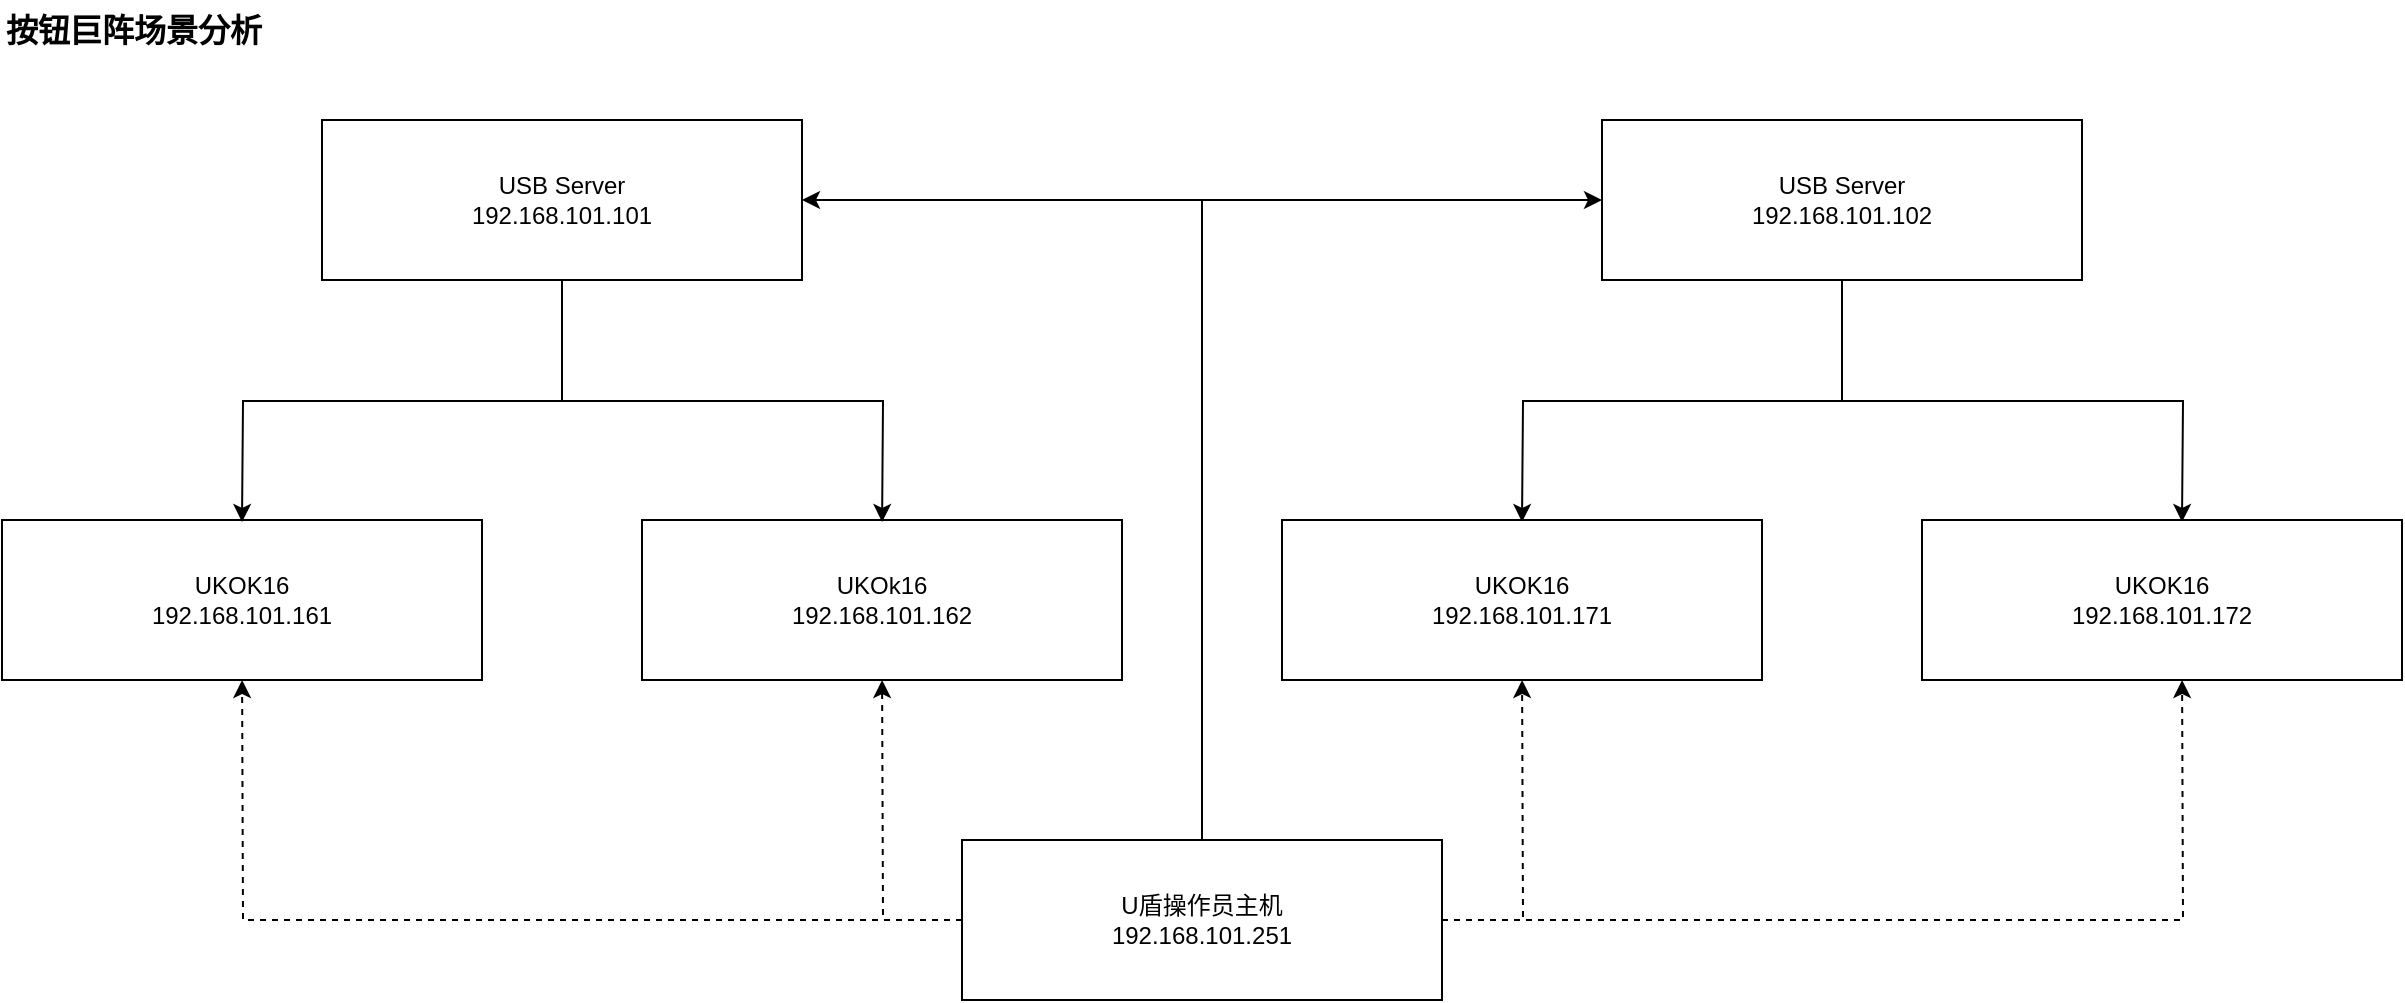 <mxfile version="21.6.8" type="github">
  <diagram name="0001" id="y2zCg2tqc-IcQTNm7M6H">
    <mxGraphModel dx="956" dy="505" grid="1" gridSize="10" guides="1" tooltips="1" connect="1" arrows="1" fold="1" page="1" pageScale="1" pageWidth="1169" pageHeight="827" math="0" shadow="0">
      <root>
        <mxCell id="sdHGfgtrLrPXHbDimJ2l-0" />
        <mxCell id="sdHGfgtrLrPXHbDimJ2l-1" parent="sdHGfgtrLrPXHbDimJ2l-0" />
        <mxCell id="sdHGfgtrLrPXHbDimJ2l-57" value="&lt;b style=&quot;font-size: 16px;&quot;&gt;按钮巨阵场景分析&lt;/b&gt;" style="text;html=1;align=left;verticalAlign=middle;resizable=0;points=[];autosize=1;strokeColor=none;fillColor=none;fontSize=16;rounded=0;labelBackgroundColor=none;" parent="sdHGfgtrLrPXHbDimJ2l-1" vertex="1">
          <mxGeometry x="80" y="20" width="150" height="30" as="geometry" />
        </mxCell>
        <mxCell id="XszwH73IWbjCUJtmpfXL-0" value="UKOK16&lt;br&gt;192.168.101.161" style="rounded=0;whiteSpace=wrap;html=1;" vertex="1" parent="sdHGfgtrLrPXHbDimJ2l-1">
          <mxGeometry x="80" y="280" width="240" height="80" as="geometry" />
        </mxCell>
        <mxCell id="XszwH73IWbjCUJtmpfXL-1" value="UKOk16&lt;br&gt;192.168.101.162" style="rounded=0;whiteSpace=wrap;html=1;" vertex="1" parent="sdHGfgtrLrPXHbDimJ2l-1">
          <mxGeometry x="400" y="280" width="240" height="80" as="geometry" />
        </mxCell>
        <mxCell id="XszwH73IWbjCUJtmpfXL-12" value="" style="edgeStyle=orthogonalEdgeStyle;rounded=0;orthogonalLoop=1;jettySize=auto;html=1;exitX=0.5;exitY=1;exitDx=0;exitDy=0;" edge="1" parent="sdHGfgtrLrPXHbDimJ2l-1" source="XszwH73IWbjCUJtmpfXL-2">
          <mxGeometry relative="1" as="geometry">
            <mxPoint x="200" y="281" as="targetPoint" />
          </mxGeometry>
        </mxCell>
        <mxCell id="XszwH73IWbjCUJtmpfXL-22" value="" style="edgeStyle=orthogonalEdgeStyle;rounded=0;orthogonalLoop=1;jettySize=auto;html=1;exitX=0.5;exitY=1;exitDx=0;exitDy=0;strokeColor=#000000;" edge="1" parent="sdHGfgtrLrPXHbDimJ2l-1" source="XszwH73IWbjCUJtmpfXL-2">
          <mxGeometry relative="1" as="geometry">
            <mxPoint x="520.04" y="281" as="targetPoint" />
          </mxGeometry>
        </mxCell>
        <mxCell id="XszwH73IWbjCUJtmpfXL-2" value="USB Server&lt;br&gt;192.168.101.101" style="rounded=0;whiteSpace=wrap;html=1;" vertex="1" parent="sdHGfgtrLrPXHbDimJ2l-1">
          <mxGeometry x="240" y="80" width="240" height="80" as="geometry" />
        </mxCell>
        <mxCell id="XszwH73IWbjCUJtmpfXL-18" value="" style="edgeStyle=orthogonalEdgeStyle;rounded=0;orthogonalLoop=1;jettySize=auto;html=1;dashed=1;" edge="1" parent="sdHGfgtrLrPXHbDimJ2l-1" source="XszwH73IWbjCUJtmpfXL-3">
          <mxGeometry relative="1" as="geometry">
            <mxPoint x="200.04" y="360" as="targetPoint" />
          </mxGeometry>
        </mxCell>
        <mxCell id="XszwH73IWbjCUJtmpfXL-20" value="" style="edgeStyle=orthogonalEdgeStyle;rounded=0;orthogonalLoop=1;jettySize=auto;html=1;dashed=1;" edge="1" parent="sdHGfgtrLrPXHbDimJ2l-1" source="XszwH73IWbjCUJtmpfXL-3">
          <mxGeometry relative="1" as="geometry">
            <mxPoint x="520.04" y="360" as="targetPoint" />
          </mxGeometry>
        </mxCell>
        <mxCell id="XszwH73IWbjCUJtmpfXL-24" value="" style="edgeStyle=orthogonalEdgeStyle;rounded=0;orthogonalLoop=1;jettySize=auto;html=1;dashed=1;" edge="1" parent="sdHGfgtrLrPXHbDimJ2l-1" source="XszwH73IWbjCUJtmpfXL-3">
          <mxGeometry relative="1" as="geometry">
            <mxPoint x="840.04" y="360" as="targetPoint" />
          </mxGeometry>
        </mxCell>
        <mxCell id="XszwH73IWbjCUJtmpfXL-26" value="" style="edgeStyle=orthogonalEdgeStyle;rounded=0;orthogonalLoop=1;jettySize=auto;html=1;dashed=1;" edge="1" parent="sdHGfgtrLrPXHbDimJ2l-1" source="XszwH73IWbjCUJtmpfXL-3">
          <mxGeometry relative="1" as="geometry">
            <mxPoint x="1170.04" y="360" as="targetPoint" />
          </mxGeometry>
        </mxCell>
        <mxCell id="XszwH73IWbjCUJtmpfXL-28" value="" style="edgeStyle=orthogonalEdgeStyle;rounded=0;orthogonalLoop=1;jettySize=auto;html=1;entryX=1;entryY=0.5;entryDx=0;entryDy=0;" edge="1" parent="sdHGfgtrLrPXHbDimJ2l-1" source="XszwH73IWbjCUJtmpfXL-3">
          <mxGeometry relative="1" as="geometry">
            <mxPoint x="480" y="120" as="targetPoint" />
            <Array as="points">
              <mxPoint x="680" y="120" />
            </Array>
          </mxGeometry>
        </mxCell>
        <mxCell id="XszwH73IWbjCUJtmpfXL-30" value="" style="edgeStyle=orthogonalEdgeStyle;rounded=0;orthogonalLoop=1;jettySize=auto;html=1;entryX=0;entryY=0.5;entryDx=0;entryDy=0;" edge="1" parent="sdHGfgtrLrPXHbDimJ2l-1">
          <mxGeometry relative="1" as="geometry">
            <mxPoint x="680" y="441" as="sourcePoint" />
            <mxPoint x="880" y="120" as="targetPoint" />
            <Array as="points">
              <mxPoint x="680" y="120" />
            </Array>
          </mxGeometry>
        </mxCell>
        <mxCell id="XszwH73IWbjCUJtmpfXL-3" value="U盾操作员主机&lt;br&gt;192.168.101.251" style="rounded=0;whiteSpace=wrap;html=1;" vertex="1" parent="sdHGfgtrLrPXHbDimJ2l-1">
          <mxGeometry x="560" y="440" width="240" height="80" as="geometry" />
        </mxCell>
        <mxCell id="XszwH73IWbjCUJtmpfXL-14" value="" style="edgeStyle=orthogonalEdgeStyle;rounded=0;orthogonalLoop=1;jettySize=auto;html=1;exitX=0.5;exitY=1;exitDx=0;exitDy=0;" edge="1" parent="sdHGfgtrLrPXHbDimJ2l-1" source="XszwH73IWbjCUJtmpfXL-4">
          <mxGeometry relative="1" as="geometry">
            <mxPoint x="1170" y="281" as="targetPoint" />
          </mxGeometry>
        </mxCell>
        <mxCell id="XszwH73IWbjCUJtmpfXL-16" value="" style="edgeStyle=orthogonalEdgeStyle;rounded=0;orthogonalLoop=1;jettySize=auto;html=1;exitX=0.5;exitY=1;exitDx=0;exitDy=0;" edge="1" parent="sdHGfgtrLrPXHbDimJ2l-1" source="XszwH73IWbjCUJtmpfXL-4">
          <mxGeometry relative="1" as="geometry">
            <mxPoint x="840" y="281" as="targetPoint" />
          </mxGeometry>
        </mxCell>
        <mxCell id="XszwH73IWbjCUJtmpfXL-4" value="USB Server&lt;br&gt;192.168.101.102" style="rounded=0;whiteSpace=wrap;html=1;" vertex="1" parent="sdHGfgtrLrPXHbDimJ2l-1">
          <mxGeometry x="880" y="80" width="240" height="80" as="geometry" />
        </mxCell>
        <mxCell id="XszwH73IWbjCUJtmpfXL-5" value="UKOK16&lt;br&gt;192.168.101.172" style="rounded=0;whiteSpace=wrap;html=1;" vertex="1" parent="sdHGfgtrLrPXHbDimJ2l-1">
          <mxGeometry x="1040" y="280" width="240" height="80" as="geometry" />
        </mxCell>
        <mxCell id="XszwH73IWbjCUJtmpfXL-6" value="UKOK16&lt;br&gt;192.168.101.171" style="rounded=0;whiteSpace=wrap;html=1;" vertex="1" parent="sdHGfgtrLrPXHbDimJ2l-1">
          <mxGeometry x="720" y="280" width="240" height="80" as="geometry" />
        </mxCell>
      </root>
    </mxGraphModel>
  </diagram>
</mxfile>
